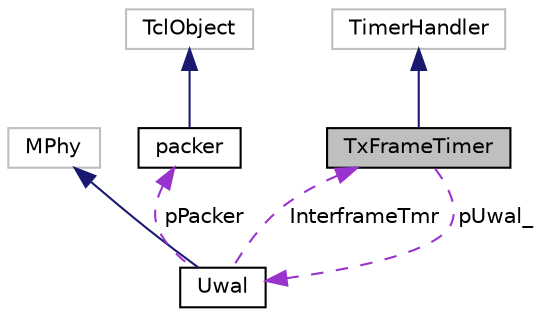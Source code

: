 digraph "TxFrameTimer"
{
 // LATEX_PDF_SIZE
  edge [fontname="Helvetica",fontsize="10",labelfontname="Helvetica",labelfontsize="10"];
  node [fontname="Helvetica",fontsize="10",shape=record];
  Node1 [label="TxFrameTimer",height=0.2,width=0.4,color="black", fillcolor="grey75", style="filled", fontcolor="black",tooltip="The class used by Uwal to handle simulator's event expirations; it is exploited to schedule the sendD..."];
  Node2 -> Node1 [dir="back",color="midnightblue",fontsize="10",style="solid",fontname="Helvetica"];
  Node2 [label="TimerHandler",height=0.2,width=0.4,color="grey75", fillcolor="white", style="filled",tooltip=" "];
  Node3 -> Node1 [dir="back",color="darkorchid3",fontsize="10",style="dashed",label=" pUwal_" ,fontname="Helvetica"];
  Node3 [label="Uwal",height=0.2,width=0.4,color="black", fillcolor="white", style="filled",URL="$classUwal.html",tooltip="The main class implementing the module used to implement the adaptation layer between ns2/NS-Miracle ..."];
  Node4 -> Node3 [dir="back",color="midnightblue",fontsize="10",style="solid",fontname="Helvetica"];
  Node4 [label="MPhy",height=0.2,width=0.4,color="grey75", fillcolor="white", style="filled",tooltip=" "];
  Node1 -> Node3 [dir="back",color="darkorchid3",fontsize="10",style="dashed",label=" InterframeTmr" ,fontname="Helvetica"];
  Node5 -> Node3 [dir="back",color="darkorchid3",fontsize="10",style="dashed",label=" pPacker" ,fontname="Helvetica"];
  Node5 [label="packer",height=0.2,width=0.4,color="black", fillcolor="white", style="filled",URL="$classpacker.html",tooltip="Class exploited by the Uwal module to map an NS-Miracle packet into a bit stream, and vice-versa."];
  Node6 -> Node5 [dir="back",color="midnightblue",fontsize="10",style="solid",fontname="Helvetica"];
  Node6 [label="TclObject",height=0.2,width=0.4,color="grey75", fillcolor="white", style="filled",tooltip=" "];
}
